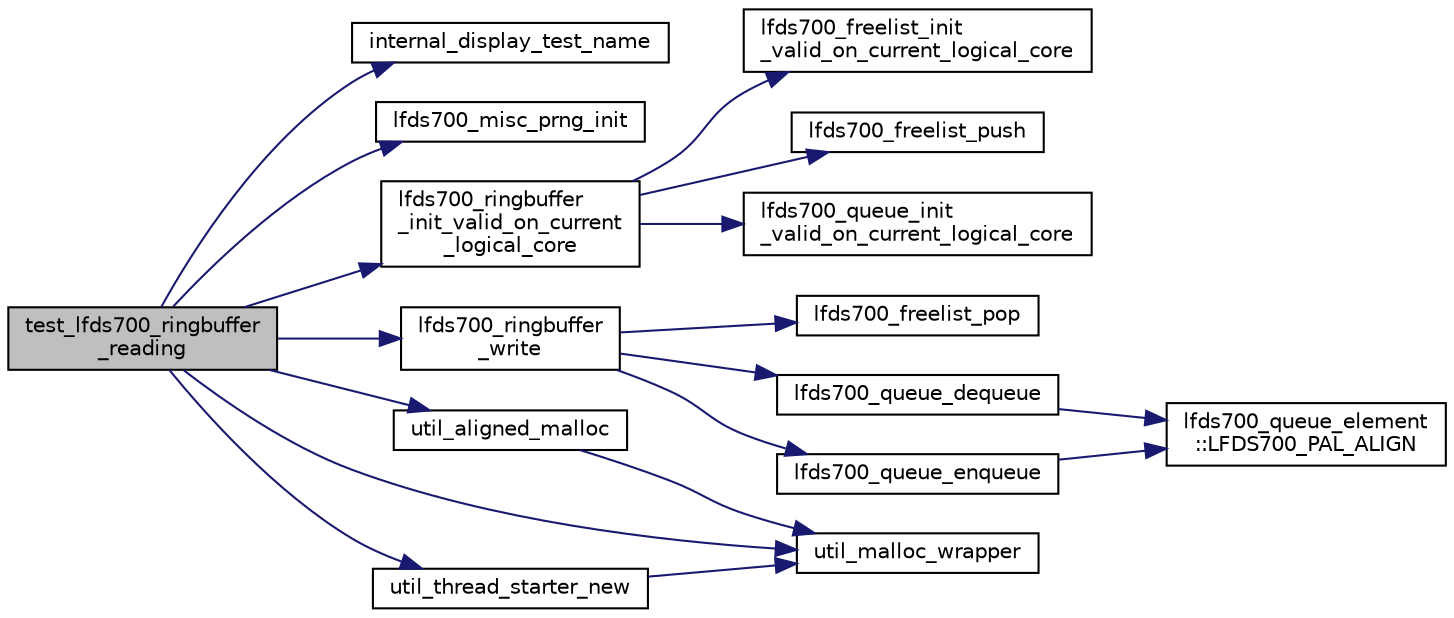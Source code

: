 digraph "test_lfds700_ringbuffer_reading"
{
 // LATEX_PDF_SIZE
  edge [fontname="Helvetica",fontsize="10",labelfontname="Helvetica",labelfontsize="10"];
  node [fontname="Helvetica",fontsize="10",shape=record];
  rankdir="LR";
  Node1 [label="test_lfds700_ringbuffer\l_reading",height=0.2,width=0.4,color="black", fillcolor="grey75", style="filled", fontcolor="black",tooltip=" "];
  Node1 -> Node2 [color="midnightblue",fontsize="10",style="solid",fontname="Helvetica"];
  Node2 [label="internal_display_test_name",height=0.2,width=0.4,color="black", fillcolor="white", style="filled",URL="$liblfds6_81_81_2test_2src_2internal_8h.html#aefa00ae6482f53425ee23fe999fafd46",tooltip=" "];
  Node1 -> Node3 [color="midnightblue",fontsize="10",style="solid",fontname="Helvetica"];
  Node3 [label="lfds700_misc_prng_init",height=0.2,width=0.4,color="black", fillcolor="white", style="filled",URL="$lfds700__misc_8h.html#a7e04616cfdaac388cf2490d78fb4ea70",tooltip=" "];
  Node1 -> Node4 [color="midnightblue",fontsize="10",style="solid",fontname="Helvetica"];
  Node4 [label="lfds700_ringbuffer\l_init_valid_on_current\l_logical_core",height=0.2,width=0.4,color="black", fillcolor="white", style="filled",URL="$lfds700__ringbuffer_8h.html#ab5e1480d6c1b8846c0a1f3b21fd1b2de",tooltip=" "];
  Node4 -> Node5 [color="midnightblue",fontsize="10",style="solid",fontname="Helvetica"];
  Node5 [label="lfds700_freelist_init\l_valid_on_current_logical_core",height=0.2,width=0.4,color="black", fillcolor="white", style="filled",URL="$lfds700__freelist_8h.html#af0474e0cc0dacbead0262937d0c414d5",tooltip=" "];
  Node4 -> Node6 [color="midnightblue",fontsize="10",style="solid",fontname="Helvetica"];
  Node6 [label="lfds700_freelist_push",height=0.2,width=0.4,color="black", fillcolor="white", style="filled",URL="$lfds700__freelist_8h.html#a9539c8a047c96fa79ca53e5815233d64",tooltip=" "];
  Node4 -> Node7 [color="midnightblue",fontsize="10",style="solid",fontname="Helvetica"];
  Node7 [label="lfds700_queue_init\l_valid_on_current_logical_core",height=0.2,width=0.4,color="black", fillcolor="white", style="filled",URL="$lfds700__queue_8h.html#a88b4bce46a0a81d7d552729c7fe52664",tooltip=" "];
  Node1 -> Node8 [color="midnightblue",fontsize="10",style="solid",fontname="Helvetica"];
  Node8 [label="lfds700_ringbuffer\l_write",height=0.2,width=0.4,color="black", fillcolor="white", style="filled",URL="$lfds700__ringbuffer_8h.html#a8e3394811e09687120e06f604c9047d1",tooltip=" "];
  Node8 -> Node9 [color="midnightblue",fontsize="10",style="solid",fontname="Helvetica"];
  Node9 [label="lfds700_freelist_pop",height=0.2,width=0.4,color="black", fillcolor="white", style="filled",URL="$lfds700__freelist_8h.html#a7562e08ac29d0434ced3de61aadd6c78",tooltip=" "];
  Node8 -> Node10 [color="midnightblue",fontsize="10",style="solid",fontname="Helvetica"];
  Node10 [label="lfds700_queue_dequeue",height=0.2,width=0.4,color="black", fillcolor="white", style="filled",URL="$lfds700__queue_8h.html#a82df4f760736daa2fd8eed50cb5e5f19",tooltip=" "];
  Node10 -> Node11 [color="midnightblue",fontsize="10",style="solid",fontname="Helvetica"];
  Node11 [label="lfds700_queue_element\l::LFDS700_PAL_ALIGN",height=0.2,width=0.4,color="black", fillcolor="white", style="filled",URL="$structlfds700__queue__element.html#a487d9218b8b7b915384587f0f87bf557",tooltip=" "];
  Node8 -> Node12 [color="midnightblue",fontsize="10",style="solid",fontname="Helvetica"];
  Node12 [label="lfds700_queue_enqueue",height=0.2,width=0.4,color="black", fillcolor="white", style="filled",URL="$lfds700__queue_8h.html#a5496c0f2698b899e474d56cc21ea13af",tooltip=" "];
  Node12 -> Node11 [color="midnightblue",fontsize="10",style="solid",fontname="Helvetica"];
  Node1 -> Node13 [color="midnightblue",fontsize="10",style="solid",fontname="Helvetica"];
  Node13 [label="util_aligned_malloc",height=0.2,width=0.4,color="black", fillcolor="white", style="filled",URL="$util__memory__helpers_8c.html#af43734fc2c29b4348d0e11fc829ec8f4",tooltip=" "];
  Node13 -> Node14 [color="midnightblue",fontsize="10",style="solid",fontname="Helvetica"];
  Node14 [label="util_malloc_wrapper",height=0.2,width=0.4,color="black", fillcolor="white", style="filled",URL="$util__memory__helpers_8c.html#accef78872a97fcd6e84383a78a3c317d",tooltip=" "];
  Node1 -> Node14 [color="midnightblue",fontsize="10",style="solid",fontname="Helvetica"];
  Node1 -> Node15 [color="midnightblue",fontsize="10",style="solid",fontname="Helvetica"];
  Node15 [label="util_thread_starter_new",height=0.2,width=0.4,color="black", fillcolor="white", style="filled",URL="$util__thread__starter_8c.html#a7083a3614ea60748ee8d2adfbaf6e0e8",tooltip=" "];
  Node15 -> Node14 [color="midnightblue",fontsize="10",style="solid",fontname="Helvetica"];
}
